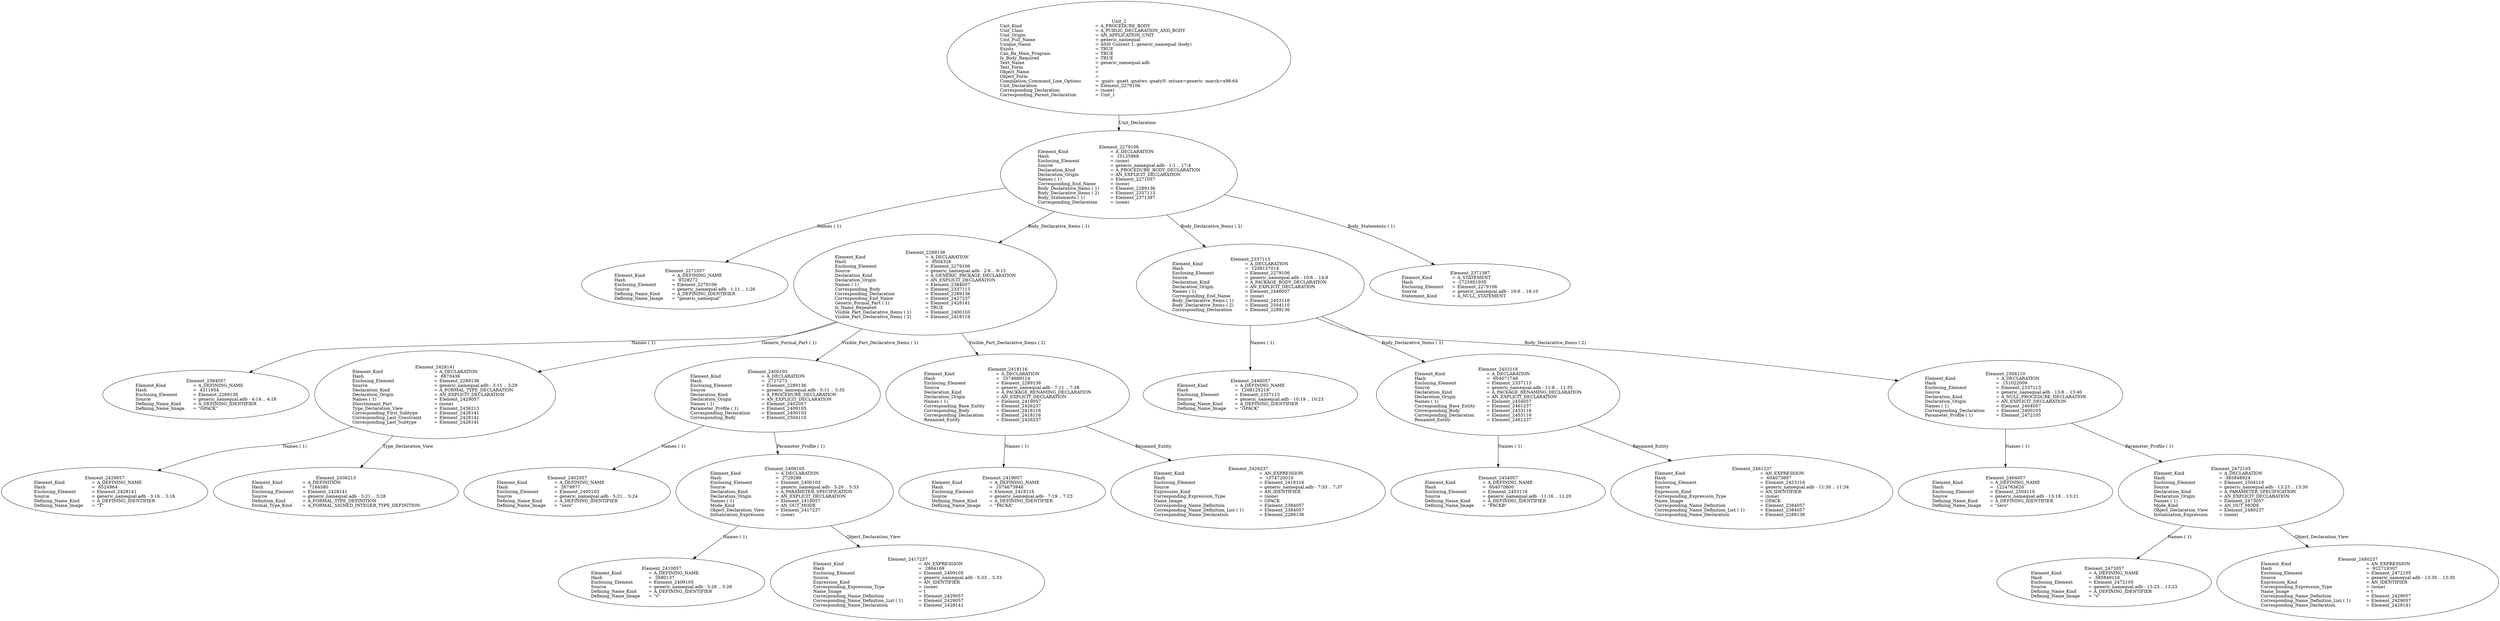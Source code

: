 digraph "generic_namequal.adt" {
  Unit_2 -> Element_2279106
      [ label=Unit_Declaration ];
  Unit_2
      [ label=<<TABLE BORDER="0" CELLBORDER="0" CELLSPACING="0" CELLPADDING="0"> 
          <TR><TD COLSPAN="3">Unit_2</TD></TR>
          <TR><TD ALIGN="LEFT">Unit_Kind   </TD><TD> = </TD><TD ALIGN="LEFT">A_PROCEDURE_BODY</TD></TR>
          <TR><TD ALIGN="LEFT">Unit_Class   </TD><TD> = </TD><TD ALIGN="LEFT">A_PUBLIC_DECLARATION_AND_BODY</TD></TR>
          <TR><TD ALIGN="LEFT">Unit_Origin   </TD><TD> = </TD><TD ALIGN="LEFT">AN_APPLICATION_UNIT</TD></TR>
          <TR><TD ALIGN="LEFT">Unit_Full_Name    </TD><TD> = </TD><TD ALIGN="LEFT">generic_namequal</TD></TR>
          <TR><TD ALIGN="LEFT">Unique_Name   </TD><TD> = </TD><TD ALIGN="LEFT">ASIS Context 1: generic_namequal (body)</TD></TR>
          <TR><TD ALIGN="LEFT">Exists  </TD><TD> = </TD><TD ALIGN="LEFT">TRUE</TD></TR>
          <TR><TD ALIGN="LEFT">Can_Be_Main_Program     </TD><TD> = </TD><TD ALIGN="LEFT">TRUE</TD></TR>
          <TR><TD ALIGN="LEFT">Is_Body_Required     </TD><TD> = </TD><TD ALIGN="LEFT">TRUE</TD></TR>
          <TR><TD ALIGN="LEFT">Text_Name   </TD><TD> = </TD><TD ALIGN="LEFT">generic_namequal.adb</TD></TR>
          <TR><TD ALIGN="LEFT">Text_Form   </TD><TD> = </TD><TD ALIGN="LEFT"></TD></TR>
          <TR><TD ALIGN="LEFT">Object_Name   </TD><TD> = </TD><TD ALIGN="LEFT"></TD></TR>
          <TR><TD ALIGN="LEFT">Object_Form   </TD><TD> = </TD><TD ALIGN="LEFT"></TD></TR>
          <TR><TD ALIGN="LEFT">Compilation_Command_Line_Options         </TD><TD> = </TD><TD ALIGN="LEFT">-gnatc -gnatt -gnatws -gnatyN -mtune=generic -march=x86-64</TD></TR>
          <TR><TD ALIGN="LEFT">Unit_Declaration     </TD><TD> = </TD><TD ALIGN="LEFT">Element_2279106</TD></TR>
          <TR><TD ALIGN="LEFT">Corresponding_Declaration       </TD><TD> = </TD><TD ALIGN="LEFT">(none)</TD></TR>
          <TR><TD ALIGN="LEFT">Corresponding_Parent_Declaration         </TD><TD> = </TD><TD ALIGN="LEFT">Unit_1</TD></TR>
          </TABLE>> ];
  Element_2279106 -> Element_2271057
      [ label="Names ( 1)" ];
  Element_2279106 -> Element_2289136
      [ label="Body_Declarative_Items ( 1)" ];
  Element_2279106 -> Element_2337113
      [ label="Body_Declarative_Items ( 2)" ];
  Element_2279106 -> Element_2371387
      [ label="Body_Statements ( 1)" ];
  Element_2279106
      [ label=<<TABLE BORDER="0" CELLBORDER="0" CELLSPACING="0" CELLPADDING="0"> 
          <TR><TD COLSPAN="3">Element_2279106</TD></TR>
          <TR><TD ALIGN="LEFT">Element_Kind    </TD><TD> = </TD><TD ALIGN="LEFT">A_DECLARATION</TD></TR>
          <TR><TD ALIGN="LEFT">Hash  </TD><TD> = </TD><TD ALIGN="LEFT"> 10125968</TD></TR>
          <TR><TD ALIGN="LEFT">Enclosing_Element     </TD><TD> = </TD><TD ALIGN="LEFT">(none)</TD></TR>
          <TR><TD ALIGN="LEFT">Source  </TD><TD> = </TD><TD ALIGN="LEFT">generic_namequal.adb - 1:1 .. 17:4</TD></TR>
          <TR><TD ALIGN="LEFT">Declaration_Kind     </TD><TD> = </TD><TD ALIGN="LEFT">A_PROCEDURE_BODY_DECLARATION</TD></TR>
          <TR><TD ALIGN="LEFT">Declaration_Origin     </TD><TD> = </TD><TD ALIGN="LEFT">AN_EXPLICIT_DECLARATION</TD></TR>
          <TR><TD ALIGN="LEFT">Names ( 1)   </TD><TD> = </TD><TD ALIGN="LEFT">Element_2271057</TD></TR>
          <TR><TD ALIGN="LEFT">Corresponding_End_Name      </TD><TD> = </TD><TD ALIGN="LEFT">(none)</TD></TR>
          <TR><TD ALIGN="LEFT">Body_Declarative_Items ( 1)       </TD><TD> = </TD><TD ALIGN="LEFT">Element_2289136</TD></TR>
          <TR><TD ALIGN="LEFT">Body_Declarative_Items ( 2)       </TD><TD> = </TD><TD ALIGN="LEFT">Element_2337113</TD></TR>
          <TR><TD ALIGN="LEFT">Body_Statements ( 1)      </TD><TD> = </TD><TD ALIGN="LEFT">Element_2371387</TD></TR>
          <TR><TD ALIGN="LEFT">Corresponding_Declaration       </TD><TD> = </TD><TD ALIGN="LEFT">(none)</TD></TR>
          </TABLE>> ];
  Element_2271057
      [ label=<<TABLE BORDER="0" CELLBORDER="0" CELLSPACING="0" CELLPADDING="0"> 
          <TR><TD COLSPAN="3">Element_2271057</TD></TR>
          <TR><TD ALIGN="LEFT">Element_Kind    </TD><TD> = </TD><TD ALIGN="LEFT">A_DEFINING_NAME</TD></TR>
          <TR><TD ALIGN="LEFT">Hash  </TD><TD> = </TD><TD ALIGN="LEFT"> 9328272</TD></TR>
          <TR><TD ALIGN="LEFT">Enclosing_Element     </TD><TD> = </TD><TD ALIGN="LEFT">Element_2279106</TD></TR>
          <TR><TD ALIGN="LEFT">Source  </TD><TD> = </TD><TD ALIGN="LEFT">generic_namequal.adb - 1:11 .. 1:26</TD></TR>
          <TR><TD ALIGN="LEFT">Defining_Name_Kind     </TD><TD> = </TD><TD ALIGN="LEFT">A_DEFINING_IDENTIFIER</TD></TR>
          <TR><TD ALIGN="LEFT">Defining_Name_Image     </TD><TD> = </TD><TD ALIGN="LEFT">"generic_namequal"</TD></TR>
          </TABLE>> ];
  Element_2289136 -> Element_2384057
      [ label="Names ( 1)" ];
  Element_2289136 -> Element_2428141
      [ label="Generic_Formal_Part ( 1)" ];
  Element_2289136 -> Element_2400103
      [ label="Visible_Part_Declarative_Items ( 1)" ];
  Element_2289136 -> Element_2418116
      [ label="Visible_Part_Declarative_Items ( 2)" ];
  Element_2289136
      [ label=<<TABLE BORDER="0" CELLBORDER="0" CELLSPACING="0" CELLPADDING="0"> 
          <TR><TD COLSPAN="3">Element_2289136</TD></TR>
          <TR><TD ALIGN="LEFT">Element_Kind    </TD><TD> = </TD><TD ALIGN="LEFT">A_DECLARATION</TD></TR>
          <TR><TD ALIGN="LEFT">Hash  </TD><TD> = </TD><TD ALIGN="LEFT"> 9504328</TD></TR>
          <TR><TD ALIGN="LEFT">Enclosing_Element     </TD><TD> = </TD><TD ALIGN="LEFT">Element_2279106</TD></TR>
          <TR><TD ALIGN="LEFT">Source  </TD><TD> = </TD><TD ALIGN="LEFT">generic_namequal.adb - 2:6 .. 8:15</TD></TR>
          <TR><TD ALIGN="LEFT">Declaration_Kind     </TD><TD> = </TD><TD ALIGN="LEFT">A_GENERIC_PACKAGE_DECLARATION</TD></TR>
          <TR><TD ALIGN="LEFT">Declaration_Origin     </TD><TD> = </TD><TD ALIGN="LEFT">AN_EXPLICIT_DECLARATION</TD></TR>
          <TR><TD ALIGN="LEFT">Names ( 1)   </TD><TD> = </TD><TD ALIGN="LEFT">Element_2384057</TD></TR>
          <TR><TD ALIGN="LEFT">Corresponding_Body     </TD><TD> = </TD><TD ALIGN="LEFT">Element_2337113</TD></TR>
          <TR><TD ALIGN="LEFT">Corresponding_Declaration       </TD><TD> = </TD><TD ALIGN="LEFT">Element_2289136</TD></TR>
          <TR><TD ALIGN="LEFT">Corresponding_End_Name      </TD><TD> = </TD><TD ALIGN="LEFT">Element_2427237</TD></TR>
          <TR><TD ALIGN="LEFT">Generic_Formal_Part ( 1)       </TD><TD> = </TD><TD ALIGN="LEFT">Element_2428141</TD></TR>
          <TR><TD ALIGN="LEFT">Is_Name_Repeated     </TD><TD> = </TD><TD ALIGN="LEFT">TRUE</TD></TR>
          <TR><TD ALIGN="LEFT">Visible_Part_Declarative_Items ( 1)         </TD><TD> = </TD><TD ALIGN="LEFT">Element_2400103</TD></TR>
          <TR><TD ALIGN="LEFT">Visible_Part_Declarative_Items ( 2)         </TD><TD> = </TD><TD ALIGN="LEFT">Element_2418116</TD></TR>
          </TABLE>> ];
  Element_2428141 -> Element_2429057
      [ label="Names ( 1)" ];
  Element_2428141 -> Element_2436213
      [ label=Type_Declaration_View ];
  Element_2428141
      [ label=<<TABLE BORDER="0" CELLBORDER="0" CELLSPACING="0" CELLPADDING="0"> 
          <TR><TD COLSPAN="3">Element_2428141</TD></TR>
          <TR><TD ALIGN="LEFT">Element_Kind    </TD><TD> = </TD><TD ALIGN="LEFT">A_DECLARATION</TD></TR>
          <TR><TD ALIGN="LEFT">Hash  </TD><TD> = </TD><TD ALIGN="LEFT"> 6870436</TD></TR>
          <TR><TD ALIGN="LEFT">Enclosing_Element     </TD><TD> = </TD><TD ALIGN="LEFT">Element_2289136</TD></TR>
          <TR><TD ALIGN="LEFT">Source  </TD><TD> = </TD><TD ALIGN="LEFT">generic_namequal.adb - 3:11 .. 3:29</TD></TR>
          <TR><TD ALIGN="LEFT">Declaration_Kind     </TD><TD> = </TD><TD ALIGN="LEFT">A_FORMAL_TYPE_DECLARATION</TD></TR>
          <TR><TD ALIGN="LEFT">Declaration_Origin     </TD><TD> = </TD><TD ALIGN="LEFT">AN_EXPLICIT_DECLARATION</TD></TR>
          <TR><TD ALIGN="LEFT">Names ( 1)   </TD><TD> = </TD><TD ALIGN="LEFT">Element_2429057</TD></TR>
          <TR><TD ALIGN="LEFT">Discriminant_Part     </TD><TD> = </TD><TD ALIGN="LEFT">(none)</TD></TR>
          <TR><TD ALIGN="LEFT">Type_Declaration_View      </TD><TD> = </TD><TD ALIGN="LEFT">Element_2436213</TD></TR>
          <TR><TD ALIGN="LEFT">Corresponding_First_Subtype       </TD><TD> = </TD><TD ALIGN="LEFT">Element_2428141</TD></TR>
          <TR><TD ALIGN="LEFT">Corresponding_Last_Constraint        </TD><TD> = </TD><TD ALIGN="LEFT">Element_2428141</TD></TR>
          <TR><TD ALIGN="LEFT">Corresponding_Last_Subtype       </TD><TD> = </TD><TD ALIGN="LEFT">Element_2428141</TD></TR>
          </TABLE>> ];
  Element_2429057
      [ label=<<TABLE BORDER="0" CELLBORDER="0" CELLSPACING="0" CELLPADDING="0"> 
          <TR><TD COLSPAN="3">Element_2429057</TD></TR>
          <TR><TD ALIGN="LEFT">Element_Kind    </TD><TD> = </TD><TD ALIGN="LEFT">A_DEFINING_NAME</TD></TR>
          <TR><TD ALIGN="LEFT">Hash  </TD><TD> = </TD><TD ALIGN="LEFT"> 6524964</TD></TR>
          <TR><TD ALIGN="LEFT">Enclosing_Element     </TD><TD> = </TD><TD ALIGN="LEFT">Element_2428141</TD></TR>
          <TR><TD ALIGN="LEFT">Source  </TD><TD> = </TD><TD ALIGN="LEFT">generic_namequal.adb - 3:16 .. 3:16</TD></TR>
          <TR><TD ALIGN="LEFT">Defining_Name_Kind     </TD><TD> = </TD><TD ALIGN="LEFT">A_DEFINING_IDENTIFIER</TD></TR>
          <TR><TD ALIGN="LEFT">Defining_Name_Image     </TD><TD> = </TD><TD ALIGN="LEFT">"T"</TD></TR>
          </TABLE>> ];
  Element_2436213
      [ label=<<TABLE BORDER="0" CELLBORDER="0" CELLSPACING="0" CELLPADDING="0"> 
          <TR><TD COLSPAN="3">Element_2436213</TD></TR>
          <TR><TD ALIGN="LEFT">Element_Kind    </TD><TD> = </TD><TD ALIGN="LEFT">A_DEFINITION</TD></TR>
          <TR><TD ALIGN="LEFT">Hash  </TD><TD> = </TD><TD ALIGN="LEFT"> 7164580</TD></TR>
          <TR><TD ALIGN="LEFT">Enclosing_Element     </TD><TD> = </TD><TD ALIGN="LEFT">Element_2428141</TD></TR>
          <TR><TD ALIGN="LEFT">Source  </TD><TD> = </TD><TD ALIGN="LEFT">generic_namequal.adb - 3:21 .. 3:28</TD></TR>
          <TR><TD ALIGN="LEFT">Definition_Kind    </TD><TD> = </TD><TD ALIGN="LEFT">A_FORMAL_TYPE_DEFINITION</TD></TR>
          <TR><TD ALIGN="LEFT">Formal_Type_Kind     </TD><TD> = </TD><TD ALIGN="LEFT">A_FORMAL_SIGNED_INTEGER_TYPE_DEFINITION</TD></TR>
          </TABLE>> ];
  Element_2384057
      [ label=<<TABLE BORDER="0" CELLBORDER="0" CELLSPACING="0" CELLPADDING="0"> 
          <TR><TD COLSPAN="3">Element_2384057</TD></TR>
          <TR><TD ALIGN="LEFT">Element_Kind    </TD><TD> = </TD><TD ALIGN="LEFT">A_DEFINING_NAME</TD></TR>
          <TR><TD ALIGN="LEFT">Hash  </TD><TD> = </TD><TD ALIGN="LEFT"> 4311954</TD></TR>
          <TR><TD ALIGN="LEFT">Enclosing_Element     </TD><TD> = </TD><TD ALIGN="LEFT">Element_2289136</TD></TR>
          <TR><TD ALIGN="LEFT">Source  </TD><TD> = </TD><TD ALIGN="LEFT">generic_namequal.adb - 4:14 .. 4:18</TD></TR>
          <TR><TD ALIGN="LEFT">Defining_Name_Kind     </TD><TD> = </TD><TD ALIGN="LEFT">A_DEFINING_IDENTIFIER</TD></TR>
          <TR><TD ALIGN="LEFT">Defining_Name_Image     </TD><TD> = </TD><TD ALIGN="LEFT">"GPACK"</TD></TR>
          </TABLE>> ];
  Element_2400103 -> Element_2402057
      [ label="Names ( 1)" ];
  Element_2400103 -> Element_2409105
      [ label="Parameter_Profile ( 1)" ];
  Element_2400103
      [ label=<<TABLE BORDER="0" CELLBORDER="0" CELLSPACING="0" CELLPADDING="0"> 
          <TR><TD COLSPAN="3">Element_2400103</TD></TR>
          <TR><TD ALIGN="LEFT">Element_Kind    </TD><TD> = </TD><TD ALIGN="LEFT">A_DECLARATION</TD></TR>
          <TR><TD ALIGN="LEFT">Hash  </TD><TD> = </TD><TD ALIGN="LEFT"> 2727273</TD></TR>
          <TR><TD ALIGN="LEFT">Enclosing_Element     </TD><TD> = </TD><TD ALIGN="LEFT">Element_2289136</TD></TR>
          <TR><TD ALIGN="LEFT">Source  </TD><TD> = </TD><TD ALIGN="LEFT">generic_namequal.adb - 5:11 .. 5:35</TD></TR>
          <TR><TD ALIGN="LEFT">Declaration_Kind     </TD><TD> = </TD><TD ALIGN="LEFT">A_PROCEDURE_DECLARATION</TD></TR>
          <TR><TD ALIGN="LEFT">Declaration_Origin     </TD><TD> = </TD><TD ALIGN="LEFT">AN_EXPLICIT_DECLARATION</TD></TR>
          <TR><TD ALIGN="LEFT">Names ( 1)   </TD><TD> = </TD><TD ALIGN="LEFT">Element_2402057</TD></TR>
          <TR><TD ALIGN="LEFT">Parameter_Profile ( 1)      </TD><TD> = </TD><TD ALIGN="LEFT">Element_2409105</TD></TR>
          <TR><TD ALIGN="LEFT">Corresponding_Declaration       </TD><TD> = </TD><TD ALIGN="LEFT">Element_2400103</TD></TR>
          <TR><TD ALIGN="LEFT">Corresponding_Body     </TD><TD> = </TD><TD ALIGN="LEFT">Element_2504110</TD></TR>
          </TABLE>> ];
  Element_2402057
      [ label=<<TABLE BORDER="0" CELLBORDER="0" CELLSPACING="0" CELLPADDING="0"> 
          <TR><TD COLSPAN="3">Element_2402057</TD></TR>
          <TR><TD ALIGN="LEFT">Element_Kind    </TD><TD> = </TD><TD ALIGN="LEFT">A_DEFINING_NAME</TD></TR>
          <TR><TD ALIGN="LEFT">Hash  </TD><TD> = </TD><TD ALIGN="LEFT"> 2679977</TD></TR>
          <TR><TD ALIGN="LEFT">Enclosing_Element     </TD><TD> = </TD><TD ALIGN="LEFT">Element_2400103</TD></TR>
          <TR><TD ALIGN="LEFT">Source  </TD><TD> = </TD><TD ALIGN="LEFT">generic_namequal.adb - 5:21 .. 5:24</TD></TR>
          <TR><TD ALIGN="LEFT">Defining_Name_Kind     </TD><TD> = </TD><TD ALIGN="LEFT">A_DEFINING_IDENTIFIER</TD></TR>
          <TR><TD ALIGN="LEFT">Defining_Name_Image     </TD><TD> = </TD><TD ALIGN="LEFT">"zero"</TD></TR>
          </TABLE>> ];
  Element_2409105 -> Element_2410057
      [ label="Names ( 1)" ];
  Element_2409105 -> Element_2417237
      [ label=Object_Declaration_View ];
  Element_2409105
      [ label=<<TABLE BORDER="0" CELLBORDER="0" CELLSPACING="0" CELLPADDING="0"> 
          <TR><TD COLSPAN="3">Element_2409105</TD></TR>
          <TR><TD ALIGN="LEFT">Element_Kind    </TD><TD> = </TD><TD ALIGN="LEFT">A_DECLARATION</TD></TR>
          <TR><TD ALIGN="LEFT">Hash  </TD><TD> = </TD><TD ALIGN="LEFT"> 2729289</TD></TR>
          <TR><TD ALIGN="LEFT">Enclosing_Element     </TD><TD> = </TD><TD ALIGN="LEFT">Element_2400103</TD></TR>
          <TR><TD ALIGN="LEFT">Source  </TD><TD> = </TD><TD ALIGN="LEFT">generic_namequal.adb - 5:26 .. 5:33</TD></TR>
          <TR><TD ALIGN="LEFT">Declaration_Kind     </TD><TD> = </TD><TD ALIGN="LEFT">A_PARAMETER_SPECIFICATION</TD></TR>
          <TR><TD ALIGN="LEFT">Declaration_Origin     </TD><TD> = </TD><TD ALIGN="LEFT">AN_EXPLICIT_DECLARATION</TD></TR>
          <TR><TD ALIGN="LEFT">Names ( 1)   </TD><TD> = </TD><TD ALIGN="LEFT">Element_2410057</TD></TR>
          <TR><TD ALIGN="LEFT">Mode_Kind   </TD><TD> = </TD><TD ALIGN="LEFT">AN_OUT_MODE</TD></TR>
          <TR><TD ALIGN="LEFT">Object_Declaration_View      </TD><TD> = </TD><TD ALIGN="LEFT">Element_2417237</TD></TR>
          <TR><TD ALIGN="LEFT">Initialization_Expression       </TD><TD> = </TD><TD ALIGN="LEFT">(none)</TD></TR>
          </TABLE>> ];
  Element_2410057
      [ label=<<TABLE BORDER="0" CELLBORDER="0" CELLSPACING="0" CELLPADDING="0"> 
          <TR><TD COLSPAN="3">Element_2410057</TD></TR>
          <TR><TD ALIGN="LEFT">Element_Kind    </TD><TD> = </TD><TD ALIGN="LEFT">A_DEFINING_NAME</TD></TR>
          <TR><TD ALIGN="LEFT">Hash  </TD><TD> = </TD><TD ALIGN="LEFT"> 2680137</TD></TR>
          <TR><TD ALIGN="LEFT">Enclosing_Element     </TD><TD> = </TD><TD ALIGN="LEFT">Element_2409105</TD></TR>
          <TR><TD ALIGN="LEFT">Source  </TD><TD> = </TD><TD ALIGN="LEFT">generic_namequal.adb - 5:26 .. 5:26</TD></TR>
          <TR><TD ALIGN="LEFT">Defining_Name_Kind     </TD><TD> = </TD><TD ALIGN="LEFT">A_DEFINING_IDENTIFIER</TD></TR>
          <TR><TD ALIGN="LEFT">Defining_Name_Image     </TD><TD> = </TD><TD ALIGN="LEFT">"v"</TD></TR>
          </TABLE>> ];
  Element_2417237
      [ label=<<TABLE BORDER="0" CELLBORDER="0" CELLSPACING="0" CELLPADDING="0"> 
          <TR><TD COLSPAN="3">Element_2417237</TD></TR>
          <TR><TD ALIGN="LEFT">Element_Kind    </TD><TD> = </TD><TD ALIGN="LEFT">AN_EXPRESSION</TD></TR>
          <TR><TD ALIGN="LEFT">Hash  </TD><TD> = </TD><TD ALIGN="LEFT"> 2864169</TD></TR>
          <TR><TD ALIGN="LEFT">Enclosing_Element     </TD><TD> = </TD><TD ALIGN="LEFT">Element_2409105</TD></TR>
          <TR><TD ALIGN="LEFT">Source  </TD><TD> = </TD><TD ALIGN="LEFT">generic_namequal.adb - 5:33 .. 5:33</TD></TR>
          <TR><TD ALIGN="LEFT">Expression_Kind    </TD><TD> = </TD><TD ALIGN="LEFT">AN_IDENTIFIER</TD></TR>
          <TR><TD ALIGN="LEFT">Corresponding_Expression_Type        </TD><TD> = </TD><TD ALIGN="LEFT">(none)</TD></TR>
          <TR><TD ALIGN="LEFT">Name_Image   </TD><TD> = </TD><TD ALIGN="LEFT">t</TD></TR>
          <TR><TD ALIGN="LEFT">Corresponding_Name_Definition        </TD><TD> = </TD><TD ALIGN="LEFT">Element_2429057</TD></TR>
          <TR><TD ALIGN="LEFT">Corresponding_Name_Definition_List ( 1)          </TD><TD> = </TD><TD ALIGN="LEFT">Element_2429057</TD></TR>
          <TR><TD ALIGN="LEFT">Corresponding_Name_Declaration        </TD><TD> = </TD><TD ALIGN="LEFT">Element_2428141</TD></TR>
          </TABLE>> ];
  Element_2418116 -> Element_2419057
      [ label="Names ( 1)" ];
  Element_2418116 -> Element_2426237
      [ label=Renamed_Entity ];
  Element_2418116
      [ label=<<TABLE BORDER="0" CELLBORDER="0" CELLSPACING="0" CELLPADDING="0"> 
          <TR><TD COLSPAN="3">Element_2418116</TD></TR>
          <TR><TD ALIGN="LEFT">Element_Kind    </TD><TD> = </TD><TD ALIGN="LEFT">A_DECLARATION</TD></TR>
          <TR><TD ALIGN="LEFT">Hash  </TD><TD> = </TD><TD ALIGN="LEFT"> 1074689114</TD></TR>
          <TR><TD ALIGN="LEFT">Enclosing_Element     </TD><TD> = </TD><TD ALIGN="LEFT">Element_2289136</TD></TR>
          <TR><TD ALIGN="LEFT">Source  </TD><TD> = </TD><TD ALIGN="LEFT">generic_namequal.adb - 7:11 .. 7:38</TD></TR>
          <TR><TD ALIGN="LEFT">Declaration_Kind     </TD><TD> = </TD><TD ALIGN="LEFT">A_PACKAGE_RENAMING_DECLARATION</TD></TR>
          <TR><TD ALIGN="LEFT">Declaration_Origin     </TD><TD> = </TD><TD ALIGN="LEFT">AN_EXPLICIT_DECLARATION</TD></TR>
          <TR><TD ALIGN="LEFT">Names ( 1)   </TD><TD> = </TD><TD ALIGN="LEFT">Element_2419057</TD></TR>
          <TR><TD ALIGN="LEFT">Corresponding_Base_Entity       </TD><TD> = </TD><TD ALIGN="LEFT">Element_2426237</TD></TR>
          <TR><TD ALIGN="LEFT">Corresponding_Body     </TD><TD> = </TD><TD ALIGN="LEFT">Element_2418116</TD></TR>
          <TR><TD ALIGN="LEFT">Corresponding_Declaration       </TD><TD> = </TD><TD ALIGN="LEFT">Element_2418116</TD></TR>
          <TR><TD ALIGN="LEFT">Renamed_Entity    </TD><TD> = </TD><TD ALIGN="LEFT">Element_2426237</TD></TR>
          </TABLE>> ];
  Element_2419057
      [ label=<<TABLE BORDER="0" CELLBORDER="0" CELLSPACING="0" CELLPADDING="0"> 
          <TR><TD COLSPAN="3">Element_2419057</TD></TR>
          <TR><TD ALIGN="LEFT">Element_Kind    </TD><TD> = </TD><TD ALIGN="LEFT">A_DEFINING_NAME</TD></TR>
          <TR><TD ALIGN="LEFT">Hash  </TD><TD> = </TD><TD ALIGN="LEFT"> 1074673946</TD></TR>
          <TR><TD ALIGN="LEFT">Enclosing_Element     </TD><TD> = </TD><TD ALIGN="LEFT">Element_2418116</TD></TR>
          <TR><TD ALIGN="LEFT">Source  </TD><TD> = </TD><TD ALIGN="LEFT">generic_namequal.adb - 7:19 .. 7:23</TD></TR>
          <TR><TD ALIGN="LEFT">Defining_Name_Kind     </TD><TD> = </TD><TD ALIGN="LEFT">A_DEFINING_IDENTIFIER</TD></TR>
          <TR><TD ALIGN="LEFT">Defining_Name_Image     </TD><TD> = </TD><TD ALIGN="LEFT">"PACKA"</TD></TR>
          </TABLE>> ];
  Element_2426237
      [ label=<<TABLE BORDER="0" CELLBORDER="0" CELLSPACING="0" CELLPADDING="0"> 
          <TR><TD COLSPAN="3">Element_2426237</TD></TR>
          <TR><TD ALIGN="LEFT">Element_Kind    </TD><TD> = </TD><TD ALIGN="LEFT">AN_EXPRESSION</TD></TR>
          <TR><TD ALIGN="LEFT">Hash  </TD><TD> = </TD><TD ALIGN="LEFT"> 1074720010</TD></TR>
          <TR><TD ALIGN="LEFT">Enclosing_Element     </TD><TD> = </TD><TD ALIGN="LEFT">Element_2418116</TD></TR>
          <TR><TD ALIGN="LEFT">Source  </TD><TD> = </TD><TD ALIGN="LEFT">generic_namequal.adb - 7:33 .. 7:37</TD></TR>
          <TR><TD ALIGN="LEFT">Expression_Kind    </TD><TD> = </TD><TD ALIGN="LEFT">AN_IDENTIFIER</TD></TR>
          <TR><TD ALIGN="LEFT">Corresponding_Expression_Type        </TD><TD> = </TD><TD ALIGN="LEFT">(none)</TD></TR>
          <TR><TD ALIGN="LEFT">Name_Image   </TD><TD> = </TD><TD ALIGN="LEFT">GPACK</TD></TR>
          <TR><TD ALIGN="LEFT">Corresponding_Name_Definition        </TD><TD> = </TD><TD ALIGN="LEFT">Element_2384057</TD></TR>
          <TR><TD ALIGN="LEFT">Corresponding_Name_Definition_List ( 1)          </TD><TD> = </TD><TD ALIGN="LEFT">Element_2384057</TD></TR>
          <TR><TD ALIGN="LEFT">Corresponding_Name_Declaration        </TD><TD> = </TD><TD ALIGN="LEFT">Element_2289136</TD></TR>
          </TABLE>> ];
  Element_2337113 -> Element_2446057
      [ label="Names ( 1)" ];
  Element_2337113 -> Element_2453116
      [ label="Body_Declarative_Items ( 1)" ];
  Element_2337113 -> Element_2504110
      [ label="Body_Declarative_Items ( 2)" ];
  Element_2337113
      [ label=<<TABLE BORDER="0" CELLBORDER="0" CELLSPACING="0" CELLPADDING="0"> 
          <TR><TD COLSPAN="3">Element_2337113</TD></TR>
          <TR><TD ALIGN="LEFT">Element_Kind    </TD><TD> = </TD><TD ALIGN="LEFT">A_DECLARATION</TD></TR>
          <TR><TD ALIGN="LEFT">Hash  </TD><TD> = </TD><TD ALIGN="LEFT"> 1208127014</TD></TR>
          <TR><TD ALIGN="LEFT">Enclosing_Element     </TD><TD> = </TD><TD ALIGN="LEFT">Element_2279106</TD></TR>
          <TR><TD ALIGN="LEFT">Source  </TD><TD> = </TD><TD ALIGN="LEFT">generic_namequal.adb - 10:6 .. 14:9</TD></TR>
          <TR><TD ALIGN="LEFT">Declaration_Kind     </TD><TD> = </TD><TD ALIGN="LEFT">A_PACKAGE_BODY_DECLARATION</TD></TR>
          <TR><TD ALIGN="LEFT">Declaration_Origin     </TD><TD> = </TD><TD ALIGN="LEFT">AN_EXPLICIT_DECLARATION</TD></TR>
          <TR><TD ALIGN="LEFT">Names ( 1)   </TD><TD> = </TD><TD ALIGN="LEFT">Element_2446057</TD></TR>
          <TR><TD ALIGN="LEFT">Corresponding_End_Name      </TD><TD> = </TD><TD ALIGN="LEFT">(none)</TD></TR>
          <TR><TD ALIGN="LEFT">Body_Declarative_Items ( 1)       </TD><TD> = </TD><TD ALIGN="LEFT">Element_2453116</TD></TR>
          <TR><TD ALIGN="LEFT">Body_Declarative_Items ( 2)       </TD><TD> = </TD><TD ALIGN="LEFT">Element_2504110</TD></TR>
          <TR><TD ALIGN="LEFT">Corresponding_Declaration       </TD><TD> = </TD><TD ALIGN="LEFT">Element_2289136</TD></TR>
          </TABLE>> ];
  Element_2446057
      [ label=<<TABLE BORDER="0" CELLBORDER="0" CELLSPACING="0" CELLPADDING="0"> 
          <TR><TD COLSPAN="3">Element_2446057</TD></TR>
          <TR><TD ALIGN="LEFT">Element_Kind    </TD><TD> = </TD><TD ALIGN="LEFT">A_DEFINING_NAME</TD></TR>
          <TR><TD ALIGN="LEFT">Hash  </TD><TD> = </TD><TD ALIGN="LEFT"> 1208125219</TD></TR>
          <TR><TD ALIGN="LEFT">Enclosing_Element     </TD><TD> = </TD><TD ALIGN="LEFT">Element_2337113</TD></TR>
          <TR><TD ALIGN="LEFT">Source  </TD><TD> = </TD><TD ALIGN="LEFT">generic_namequal.adb - 10:19 .. 10:23</TD></TR>
          <TR><TD ALIGN="LEFT">Defining_Name_Kind     </TD><TD> = </TD><TD ALIGN="LEFT">A_DEFINING_IDENTIFIER</TD></TR>
          <TR><TD ALIGN="LEFT">Defining_Name_Image     </TD><TD> = </TD><TD ALIGN="LEFT">"GPACK"</TD></TR>
          </TABLE>> ];
  Element_2453116 -> Element_2454057
      [ label="Names ( 1)" ];
  Element_2453116 -> Element_2461237
      [ label=Renamed_Entity ];
  Element_2453116
      [ label=<<TABLE BORDER="0" CELLBORDER="0" CELLSPACING="0" CELLPADDING="0"> 
          <TR><TD COLSPAN="3">Element_2453116</TD></TR>
          <TR><TD ALIGN="LEFT">Element_Kind    </TD><TD> = </TD><TD ALIGN="LEFT">A_DECLARATION</TD></TR>
          <TR><TD ALIGN="LEFT">Hash  </TD><TD> = </TD><TD ALIGN="LEFT"> 604071748</TD></TR>
          <TR><TD ALIGN="LEFT">Enclosing_Element     </TD><TD> = </TD><TD ALIGN="LEFT">Element_2337113</TD></TR>
          <TR><TD ALIGN="LEFT">Source  </TD><TD> = </TD><TD ALIGN="LEFT">generic_namequal.adb - 11:8 .. 11:35</TD></TR>
          <TR><TD ALIGN="LEFT">Declaration_Kind     </TD><TD> = </TD><TD ALIGN="LEFT">A_PACKAGE_RENAMING_DECLARATION</TD></TR>
          <TR><TD ALIGN="LEFT">Declaration_Origin     </TD><TD> = </TD><TD ALIGN="LEFT">AN_EXPLICIT_DECLARATION</TD></TR>
          <TR><TD ALIGN="LEFT">Names ( 1)   </TD><TD> = </TD><TD ALIGN="LEFT">Element_2454057</TD></TR>
          <TR><TD ALIGN="LEFT">Corresponding_Base_Entity       </TD><TD> = </TD><TD ALIGN="LEFT">Element_2461237</TD></TR>
          <TR><TD ALIGN="LEFT">Corresponding_Body     </TD><TD> = </TD><TD ALIGN="LEFT">Element_2453116</TD></TR>
          <TR><TD ALIGN="LEFT">Corresponding_Declaration       </TD><TD> = </TD><TD ALIGN="LEFT">Element_2453116</TD></TR>
          <TR><TD ALIGN="LEFT">Renamed_Entity    </TD><TD> = </TD><TD ALIGN="LEFT">Element_2461237</TD></TR>
          </TABLE>> ];
  Element_2454057
      [ label=<<TABLE BORDER="0" CELLBORDER="0" CELLSPACING="0" CELLPADDING="0"> 
          <TR><TD COLSPAN="3">Element_2454057</TD></TR>
          <TR><TD ALIGN="LEFT">Element_Kind    </TD><TD> = </TD><TD ALIGN="LEFT">A_DEFINING_NAME</TD></TR>
          <TR><TD ALIGN="LEFT">Hash  </TD><TD> = </TD><TD ALIGN="LEFT"> 604070800</TD></TR>
          <TR><TD ALIGN="LEFT">Enclosing_Element     </TD><TD> = </TD><TD ALIGN="LEFT">Element_2453116</TD></TR>
          <TR><TD ALIGN="LEFT">Source  </TD><TD> = </TD><TD ALIGN="LEFT">generic_namequal.adb - 11:16 .. 11:20</TD></TR>
          <TR><TD ALIGN="LEFT">Defining_Name_Kind     </TD><TD> = </TD><TD ALIGN="LEFT">A_DEFINING_IDENTIFIER</TD></TR>
          <TR><TD ALIGN="LEFT">Defining_Name_Image     </TD><TD> = </TD><TD ALIGN="LEFT">"PACKB"</TD></TR>
          </TABLE>> ];
  Element_2461237
      [ label=<<TABLE BORDER="0" CELLBORDER="0" CELLSPACING="0" CELLPADDING="0"> 
          <TR><TD COLSPAN="3">Element_2461237</TD></TR>
          <TR><TD ALIGN="LEFT">Element_Kind    </TD><TD> = </TD><TD ALIGN="LEFT">AN_EXPRESSION</TD></TR>
          <TR><TD ALIGN="LEFT">Hash  </TD><TD> = </TD><TD ALIGN="LEFT"> 604073687</TD></TR>
          <TR><TD ALIGN="LEFT">Enclosing_Element     </TD><TD> = </TD><TD ALIGN="LEFT">Element_2453116</TD></TR>
          <TR><TD ALIGN="LEFT">Source  </TD><TD> = </TD><TD ALIGN="LEFT">generic_namequal.adb - 11:30 .. 11:34</TD></TR>
          <TR><TD ALIGN="LEFT">Expression_Kind    </TD><TD> = </TD><TD ALIGN="LEFT">AN_IDENTIFIER</TD></TR>
          <TR><TD ALIGN="LEFT">Corresponding_Expression_Type        </TD><TD> = </TD><TD ALIGN="LEFT">(none)</TD></TR>
          <TR><TD ALIGN="LEFT">Name_Image   </TD><TD> = </TD><TD ALIGN="LEFT">GPACK</TD></TR>
          <TR><TD ALIGN="LEFT">Corresponding_Name_Definition        </TD><TD> = </TD><TD ALIGN="LEFT">Element_2384057</TD></TR>
          <TR><TD ALIGN="LEFT">Corresponding_Name_Definition_List ( 1)          </TD><TD> = </TD><TD ALIGN="LEFT">Element_2384057</TD></TR>
          <TR><TD ALIGN="LEFT">Corresponding_Name_Declaration        </TD><TD> = </TD><TD ALIGN="LEFT">Element_2289136</TD></TR>
          </TABLE>> ];
  Element_2504110 -> Element_2464057
      [ label="Names ( 1)" ];
  Element_2504110 -> Element_2472105
      [ label="Parameter_Profile ( 1)" ];
  Element_2504110
      [ label=<<TABLE BORDER="0" CELLBORDER="0" CELLSPACING="0" CELLPADDING="0"> 
          <TR><TD COLSPAN="3">Element_2504110</TD></TR>
          <TR><TD ALIGN="LEFT">Element_Kind    </TD><TD> = </TD><TD ALIGN="LEFT">A_DECLARATION</TD></TR>
          <TR><TD ALIGN="LEFT">Hash  </TD><TD> = </TD><TD ALIGN="LEFT"> 151022009</TD></TR>
          <TR><TD ALIGN="LEFT">Enclosing_Element     </TD><TD> = </TD><TD ALIGN="LEFT">Element_2337113</TD></TR>
          <TR><TD ALIGN="LEFT">Source  </TD><TD> = </TD><TD ALIGN="LEFT">generic_namequal.adb - 13:8 .. 13:40</TD></TR>
          <TR><TD ALIGN="LEFT">Declaration_Kind     </TD><TD> = </TD><TD ALIGN="LEFT">A_NULL_PROCEDURE_DECLARATION</TD></TR>
          <TR><TD ALIGN="LEFT">Declaration_Origin     </TD><TD> = </TD><TD ALIGN="LEFT">AN_EXPLICIT_DECLARATION</TD></TR>
          <TR><TD ALIGN="LEFT">Names ( 1)   </TD><TD> = </TD><TD ALIGN="LEFT">Element_2464057</TD></TR>
          <TR><TD ALIGN="LEFT">Corresponding_Declaration       </TD><TD> = </TD><TD ALIGN="LEFT">Element_2400103</TD></TR>
          <TR><TD ALIGN="LEFT">Parameter_Profile ( 1)      </TD><TD> = </TD><TD ALIGN="LEFT">Element_2472105</TD></TR>
          </TABLE>> ];
  Element_2464057
      [ label=<<TABLE BORDER="0" CELLBORDER="0" CELLSPACING="0" CELLPADDING="0"> 
          <TR><TD COLSPAN="3">Element_2464057</TD></TR>
          <TR><TD ALIGN="LEFT">Element_Kind    </TD><TD> = </TD><TD ALIGN="LEFT">A_DEFINING_NAME</TD></TR>
          <TR><TD ALIGN="LEFT">Hash  </TD><TD> = </TD><TD ALIGN="LEFT"> 1224763620</TD></TR>
          <TR><TD ALIGN="LEFT">Enclosing_Element     </TD><TD> = </TD><TD ALIGN="LEFT">Element_2504110</TD></TR>
          <TR><TD ALIGN="LEFT">Source  </TD><TD> = </TD><TD ALIGN="LEFT">generic_namequal.adb - 13:18 .. 13:21</TD></TR>
          <TR><TD ALIGN="LEFT">Defining_Name_Kind     </TD><TD> = </TD><TD ALIGN="LEFT">A_DEFINING_IDENTIFIER</TD></TR>
          <TR><TD ALIGN="LEFT">Defining_Name_Image     </TD><TD> = </TD><TD ALIGN="LEFT">"zero"</TD></TR>
          </TABLE>> ];
  Element_2472105 -> Element_2473057
      [ label="Names ( 1)" ];
  Element_2472105 -> Element_2480237
      [ label=Object_Declaration_View ];
  Element_2472105
      [ label=<<TABLE BORDER="0" CELLBORDER="0" CELLSPACING="0" CELLPADDING="0"> 
          <TR><TD COLSPAN="3">Element_2472105</TD></TR>
          <TR><TD ALIGN="LEFT">Element_Kind    </TD><TD> = </TD><TD ALIGN="LEFT">A_DECLARATION</TD></TR>
          <TR><TD ALIGN="LEFT">Hash  </TD><TD> = </TD><TD ALIGN="LEFT">-385848924</TD></TR>
          <TR><TD ALIGN="LEFT">Enclosing_Element     </TD><TD> = </TD><TD ALIGN="LEFT">Element_2504110</TD></TR>
          <TR><TD ALIGN="LEFT">Source  </TD><TD> = </TD><TD ALIGN="LEFT">generic_namequal.adb - 13:23 .. 13:30</TD></TR>
          <TR><TD ALIGN="LEFT">Declaration_Kind     </TD><TD> = </TD><TD ALIGN="LEFT">A_PARAMETER_SPECIFICATION</TD></TR>
          <TR><TD ALIGN="LEFT">Declaration_Origin     </TD><TD> = </TD><TD ALIGN="LEFT">AN_EXPLICIT_DECLARATION</TD></TR>
          <TR><TD ALIGN="LEFT">Names ( 1)   </TD><TD> = </TD><TD ALIGN="LEFT">Element_2473057</TD></TR>
          <TR><TD ALIGN="LEFT">Mode_Kind   </TD><TD> = </TD><TD ALIGN="LEFT">AN_OUT_MODE</TD></TR>
          <TR><TD ALIGN="LEFT">Object_Declaration_View      </TD><TD> = </TD><TD ALIGN="LEFT">Element_2480237</TD></TR>
          <TR><TD ALIGN="LEFT">Initialization_Expression       </TD><TD> = </TD><TD ALIGN="LEFT">(none)</TD></TR>
          </TABLE>> ];
  Element_2473057
      [ label=<<TABLE BORDER="0" CELLBORDER="0" CELLSPACING="0" CELLPADDING="0"> 
          <TR><TD COLSPAN="3">Element_2473057</TD></TR>
          <TR><TD ALIGN="LEFT">Element_Kind    </TD><TD> = </TD><TD ALIGN="LEFT">A_DEFINING_NAME</TD></TR>
          <TR><TD ALIGN="LEFT">Hash  </TD><TD> = </TD><TD ALIGN="LEFT">-385849116</TD></TR>
          <TR><TD ALIGN="LEFT">Enclosing_Element     </TD><TD> = </TD><TD ALIGN="LEFT">Element_2472105</TD></TR>
          <TR><TD ALIGN="LEFT">Source  </TD><TD> = </TD><TD ALIGN="LEFT">generic_namequal.adb - 13:23 .. 13:23</TD></TR>
          <TR><TD ALIGN="LEFT">Defining_Name_Kind     </TD><TD> = </TD><TD ALIGN="LEFT">A_DEFINING_IDENTIFIER</TD></TR>
          <TR><TD ALIGN="LEFT">Defining_Name_Image     </TD><TD> = </TD><TD ALIGN="LEFT">"v"</TD></TR>
          </TABLE>> ];
  Element_2480237
      [ label=<<TABLE BORDER="0" CELLBORDER="0" CELLSPACING="0" CELLPADDING="0"> 
          <TR><TD COLSPAN="3">Element_2480237</TD></TR>
          <TR><TD ALIGN="LEFT">Element_Kind    </TD><TD> = </TD><TD ALIGN="LEFT">AN_EXPRESSION</TD></TR>
          <TR><TD ALIGN="LEFT">Hash  </TD><TD> = </TD><TD ALIGN="LEFT">-922719307</TD></TR>
          <TR><TD ALIGN="LEFT">Enclosing_Element     </TD><TD> = </TD><TD ALIGN="LEFT">Element_2472105</TD></TR>
          <TR><TD ALIGN="LEFT">Source  </TD><TD> = </TD><TD ALIGN="LEFT">generic_namequal.adb - 13:30 .. 13:30</TD></TR>
          <TR><TD ALIGN="LEFT">Expression_Kind    </TD><TD> = </TD><TD ALIGN="LEFT">AN_IDENTIFIER</TD></TR>
          <TR><TD ALIGN="LEFT">Corresponding_Expression_Type        </TD><TD> = </TD><TD ALIGN="LEFT">(none)</TD></TR>
          <TR><TD ALIGN="LEFT">Name_Image   </TD><TD> = </TD><TD ALIGN="LEFT">t</TD></TR>
          <TR><TD ALIGN="LEFT">Corresponding_Name_Definition        </TD><TD> = </TD><TD ALIGN="LEFT">Element_2429057</TD></TR>
          <TR><TD ALIGN="LEFT">Corresponding_Name_Definition_List ( 1)          </TD><TD> = </TD><TD ALIGN="LEFT">Element_2429057</TD></TR>
          <TR><TD ALIGN="LEFT">Corresponding_Name_Declaration        </TD><TD> = </TD><TD ALIGN="LEFT">Element_2428141</TD></TR>
          </TABLE>> ];
  Element_2371387
      [ label=<<TABLE BORDER="0" CELLBORDER="0" CELLSPACING="0" CELLPADDING="0"> 
          <TR><TD COLSPAN="3">Element_2371387</TD></TR>
          <TR><TD ALIGN="LEFT">Element_Kind    </TD><TD> = </TD><TD ALIGN="LEFT">A_STATEMENT</TD></TR>
          <TR><TD ALIGN="LEFT">Hash  </TD><TD> = </TD><TD ALIGN="LEFT">-1725951935</TD></TR>
          <TR><TD ALIGN="LEFT">Enclosing_Element     </TD><TD> = </TD><TD ALIGN="LEFT">Element_2279106</TD></TR>
          <TR><TD ALIGN="LEFT">Source  </TD><TD> = </TD><TD ALIGN="LEFT">generic_namequal.adb - 16:6 .. 16:10</TD></TR>
          <TR><TD ALIGN="LEFT">Statement_Kind    </TD><TD> = </TD><TD ALIGN="LEFT">A_NULL_STATEMENT</TD></TR>
          </TABLE>> ]
}
